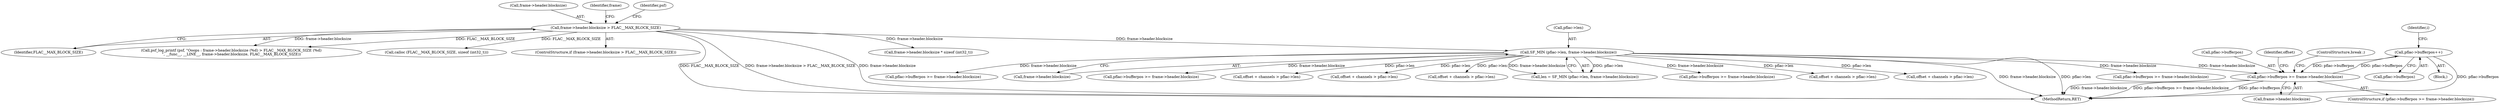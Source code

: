digraph "0_libsndfile_60b234301adf258786d8b90be5c1d437fc8799e0@pointer" {
"1000566" [label="(Call,pflac->bufferpos++)"];
"1000516" [label="(Call,pflac->bufferpos >= frame->header.blocksize)"];
"1000566" [label="(Call,pflac->bufferpos++)"];
"1000248" [label="(Call,SF_MIN (pflac->len, frame->header.blocksize))"];
"1000135" [label="(Call,frame->header.blocksize > FLAC__MAX_BLOCK_SIZE)"];
"1000517" [label="(Call,pflac->bufferpos)"];
"1000346" [label="(Call,offset + channels > pflac->len)"];
"1000749" [label="(Call,offset + channels > pflac->len)"];
"1000529" [label="(Identifier,offset)"];
"1000233" [label="(Call,frame->header.blocksize * sizeof (int32_t))"];
"1000141" [label="(Identifier,FLAC__MAX_BLOCK_SIZE)"];
"1000143" [label="(Call,psf_log_printf (psf, \"Ooops : frame->header.blocksize (%d) > FLAC__MAX_BLOCK_SIZE (%d)\n\", __func__, __LINE__, frame->header.blocksize, FLAC__MAX_BLOCK_SIZE))"];
"1000567" [label="(Call,pflac->bufferpos)"];
"1000505" [label="(Block,)"];
"1000639" [label="(Call,offset + channels > pflac->len)"];
"1000628" [label="(Call,pflac->bufferpos >= frame->header.blocksize)"];
"1000220" [label="(Call,calloc (FLAC__MAX_BLOCK_SIZE, sizeof (int32_t)))"];
"1000136" [label="(Call,frame->header.blocksize)"];
"1000504" [label="(Identifier,i)"];
"1000165" [label="(Identifier,frame)"];
"1000426" [label="(Call,offset + channels > pflac->len)"];
"1000520" [label="(Call,frame->header.blocksize)"];
"1000134" [label="(ControlStructure,if (frame->header.blocksize > FLAC__MAX_BLOCK_SIZE))"];
"1000135" [label="(Call,frame->header.blocksize > FLAC__MAX_BLOCK_SIZE)"];
"1000525" [label="(ControlStructure,break ;)"];
"1000527" [label="(Call,offset + channels > pflac->len)"];
"1000808" [label="(MethodReturn,RET)"];
"1000415" [label="(Call,pflac->bufferpos >= frame->header.blocksize)"];
"1000246" [label="(Call,len = SF_MIN (pflac->len, frame->header.blocksize))"];
"1000516" [label="(Call,pflac->bufferpos >= frame->header.blocksize)"];
"1000738" [label="(Call,pflac->bufferpos >= frame->header.blocksize)"];
"1000144" [label="(Identifier,psf)"];
"1000248" [label="(Call,SF_MIN (pflac->len, frame->header.blocksize))"];
"1000252" [label="(Call,frame->header.blocksize)"];
"1000515" [label="(ControlStructure,if (pflac->bufferpos >= frame->header.blocksize))"];
"1000335" [label="(Call,pflac->bufferpos >= frame->header.blocksize)"];
"1000249" [label="(Call,pflac->len)"];
"1000566" [label="(Call,pflac->bufferpos++)"];
"1000566" -> "1000505"  [label="AST: "];
"1000566" -> "1000567"  [label="CFG: "];
"1000567" -> "1000566"  [label="AST: "];
"1000504" -> "1000566"  [label="CFG: "];
"1000566" -> "1000808"  [label="DDG: pflac->bufferpos"];
"1000566" -> "1000516"  [label="DDG: pflac->bufferpos"];
"1000516" -> "1000566"  [label="DDG: pflac->bufferpos"];
"1000516" -> "1000515"  [label="AST: "];
"1000516" -> "1000520"  [label="CFG: "];
"1000517" -> "1000516"  [label="AST: "];
"1000520" -> "1000516"  [label="AST: "];
"1000525" -> "1000516"  [label="CFG: "];
"1000529" -> "1000516"  [label="CFG: "];
"1000516" -> "1000808"  [label="DDG: frame->header.blocksize"];
"1000516" -> "1000808"  [label="DDG: pflac->bufferpos >= frame->header.blocksize"];
"1000516" -> "1000808"  [label="DDG: pflac->bufferpos"];
"1000248" -> "1000516"  [label="DDG: frame->header.blocksize"];
"1000248" -> "1000246"  [label="AST: "];
"1000248" -> "1000252"  [label="CFG: "];
"1000249" -> "1000248"  [label="AST: "];
"1000252" -> "1000248"  [label="AST: "];
"1000246" -> "1000248"  [label="CFG: "];
"1000248" -> "1000808"  [label="DDG: frame->header.blocksize"];
"1000248" -> "1000808"  [label="DDG: pflac->len"];
"1000248" -> "1000246"  [label="DDG: pflac->len"];
"1000248" -> "1000246"  [label="DDG: frame->header.blocksize"];
"1000135" -> "1000248"  [label="DDG: frame->header.blocksize"];
"1000248" -> "1000335"  [label="DDG: frame->header.blocksize"];
"1000248" -> "1000346"  [label="DDG: pflac->len"];
"1000248" -> "1000415"  [label="DDG: frame->header.blocksize"];
"1000248" -> "1000426"  [label="DDG: pflac->len"];
"1000248" -> "1000527"  [label="DDG: pflac->len"];
"1000248" -> "1000628"  [label="DDG: frame->header.blocksize"];
"1000248" -> "1000639"  [label="DDG: pflac->len"];
"1000248" -> "1000738"  [label="DDG: frame->header.blocksize"];
"1000248" -> "1000749"  [label="DDG: pflac->len"];
"1000135" -> "1000134"  [label="AST: "];
"1000135" -> "1000141"  [label="CFG: "];
"1000136" -> "1000135"  [label="AST: "];
"1000141" -> "1000135"  [label="AST: "];
"1000144" -> "1000135"  [label="CFG: "];
"1000165" -> "1000135"  [label="CFG: "];
"1000135" -> "1000808"  [label="DDG: FLAC__MAX_BLOCK_SIZE"];
"1000135" -> "1000808"  [label="DDG: frame->header.blocksize > FLAC__MAX_BLOCK_SIZE"];
"1000135" -> "1000808"  [label="DDG: frame->header.blocksize"];
"1000135" -> "1000143"  [label="DDG: frame->header.blocksize"];
"1000135" -> "1000143"  [label="DDG: FLAC__MAX_BLOCK_SIZE"];
"1000135" -> "1000220"  [label="DDG: FLAC__MAX_BLOCK_SIZE"];
"1000135" -> "1000233"  [label="DDG: frame->header.blocksize"];
}
